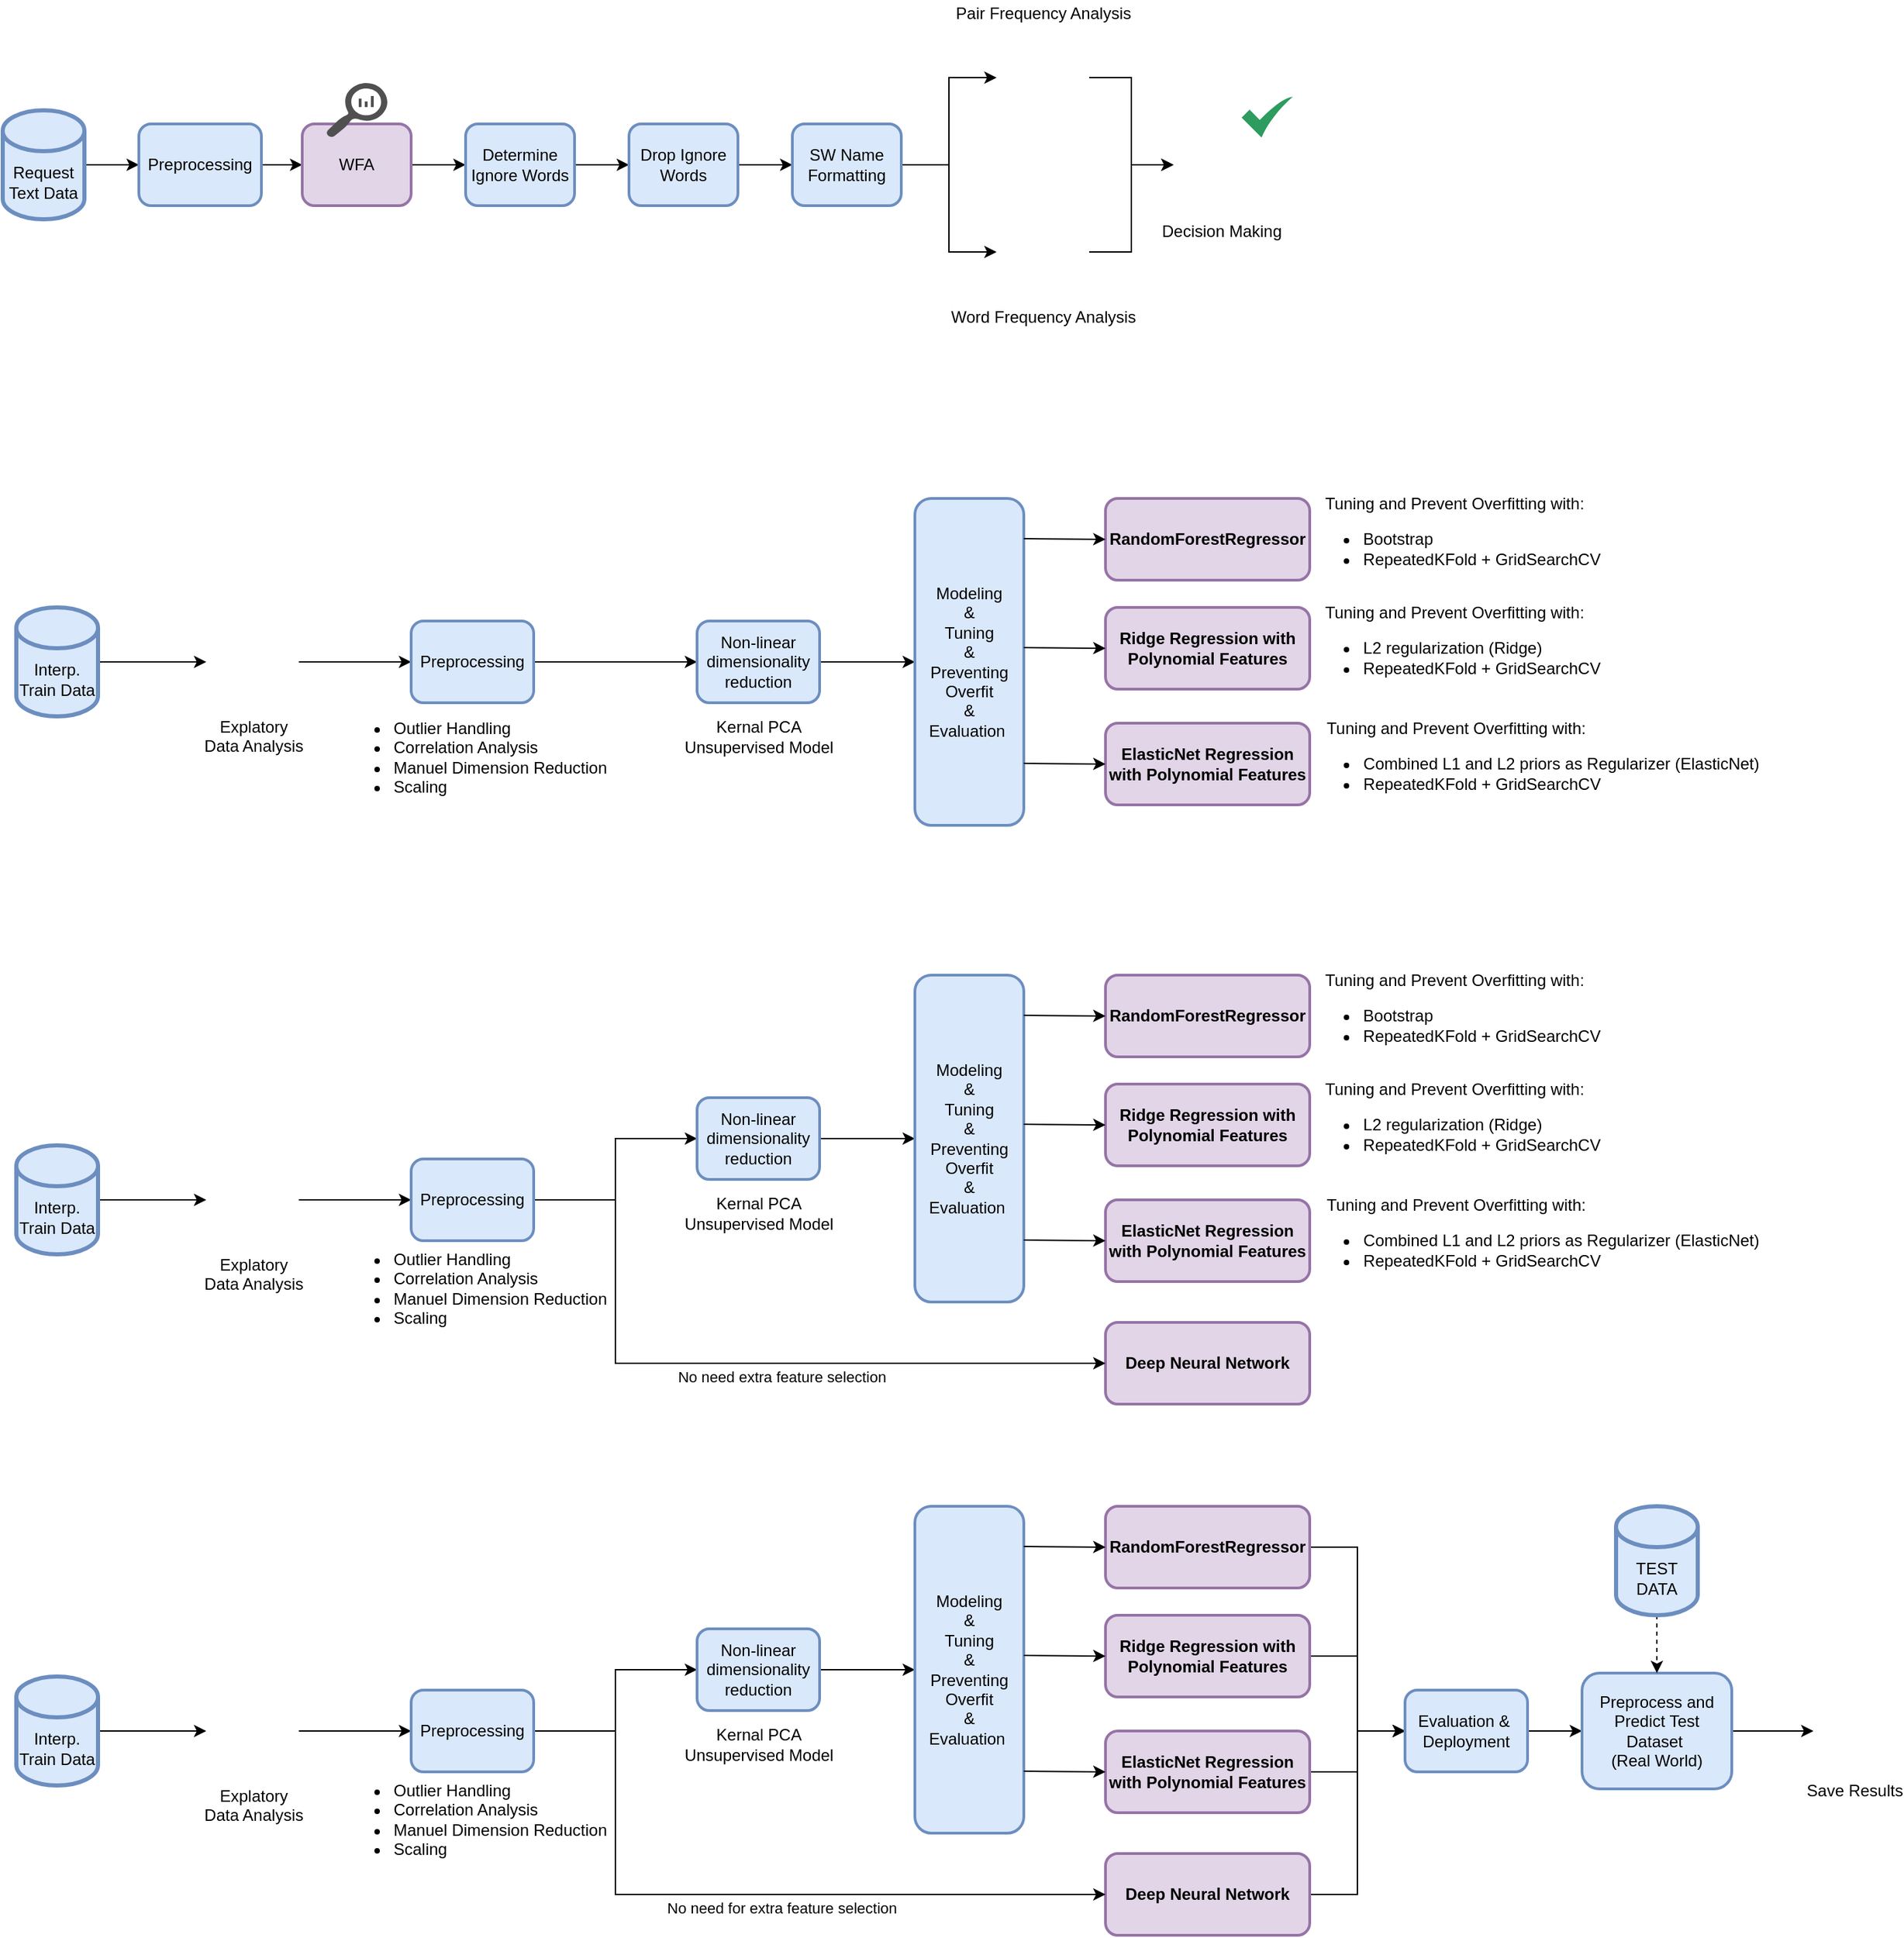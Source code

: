 <mxfile version="15.7.3" type="github">
  <diagram id="saU4nzAp2ynHYXPzJVBw" name="Page-1">
    <mxGraphModel dx="1501" dy="930" grid="1" gridSize="10" guides="1" tooltips="1" connect="1" arrows="1" fold="1" page="1" pageScale="1" pageWidth="827" pageHeight="1169" math="0" shadow="0">
      <root>
        <mxCell id="0" />
        <mxCell id="1" parent="0" />
        <mxCell id="hrQuTuV2ZlKwB52n8Fv6-2" style="edgeStyle=orthogonalEdgeStyle;rounded=0;orthogonalLoop=1;jettySize=auto;html=1;exitX=1;exitY=0.5;exitDx=0;exitDy=0;entryX=0;entryY=0.5;entryDx=0;entryDy=0;exitPerimeter=0;" edge="1" parent="1" source="hrQuTuV2ZlKwB52n8Fv6-14" target="hrQuTuV2ZlKwB52n8Fv6-4">
          <mxGeometry relative="1" as="geometry">
            <mxPoint x="130" y="270" as="sourcePoint" />
          </mxGeometry>
        </mxCell>
        <mxCell id="hrQuTuV2ZlKwB52n8Fv6-3" style="edgeStyle=orthogonalEdgeStyle;rounded=0;orthogonalLoop=1;jettySize=auto;html=1;exitX=1;exitY=0.5;exitDx=0;exitDy=0;entryX=0;entryY=0.5;entryDx=0;entryDy=0;" edge="1" parent="1" source="hrQuTuV2ZlKwB52n8Fv6-4" target="hrQuTuV2ZlKwB52n8Fv6-6">
          <mxGeometry relative="1" as="geometry" />
        </mxCell>
        <mxCell id="hrQuTuV2ZlKwB52n8Fv6-4" value="Preprocessing" style="rounded=1;whiteSpace=wrap;html=1;fillColor=#dae8fc;strokeColor=#6c8ebf;strokeWidth=2;" vertex="1" parent="1">
          <mxGeometry x="140" y="240" width="90" height="60" as="geometry" />
        </mxCell>
        <mxCell id="hrQuTuV2ZlKwB52n8Fv6-5" style="edgeStyle=orthogonalEdgeStyle;rounded=0;orthogonalLoop=1;jettySize=auto;html=1;exitX=1;exitY=0.5;exitDx=0;exitDy=0;entryX=0;entryY=0.5;entryDx=0;entryDy=0;" edge="1" parent="1" source="hrQuTuV2ZlKwB52n8Fv6-6" target="hrQuTuV2ZlKwB52n8Fv6-8">
          <mxGeometry relative="1" as="geometry" />
        </mxCell>
        <mxCell id="hrQuTuV2ZlKwB52n8Fv6-6" value="WFA" style="rounded=1;whiteSpace=wrap;html=1;strokeWidth=2;fillColor=#e1d5e7;strokeColor=#9673a6;" vertex="1" parent="1">
          <mxGeometry x="260" y="240" width="80" height="60" as="geometry" />
        </mxCell>
        <mxCell id="hrQuTuV2ZlKwB52n8Fv6-7" style="edgeStyle=orthogonalEdgeStyle;rounded=0;orthogonalLoop=1;jettySize=auto;html=1;exitX=1;exitY=0.5;exitDx=0;exitDy=0;entryX=0;entryY=0.5;entryDx=0;entryDy=0;" edge="1" parent="1" source="hrQuTuV2ZlKwB52n8Fv6-8" target="hrQuTuV2ZlKwB52n8Fv6-10">
          <mxGeometry relative="1" as="geometry" />
        </mxCell>
        <mxCell id="hrQuTuV2ZlKwB52n8Fv6-8" value="Determine Ignore Words" style="rounded=1;whiteSpace=wrap;html=1;strokeWidth=2;fillColor=#dae8fc;strokeColor=#6c8ebf;" vertex="1" parent="1">
          <mxGeometry x="380" y="240" width="80" height="60" as="geometry" />
        </mxCell>
        <mxCell id="hrQuTuV2ZlKwB52n8Fv6-9" style="edgeStyle=orthogonalEdgeStyle;rounded=0;orthogonalLoop=1;jettySize=auto;html=1;exitX=1;exitY=0.5;exitDx=0;exitDy=0;entryX=0;entryY=0.5;entryDx=0;entryDy=0;" edge="1" parent="1" source="hrQuTuV2ZlKwB52n8Fv6-10" target="hrQuTuV2ZlKwB52n8Fv6-13">
          <mxGeometry relative="1" as="geometry" />
        </mxCell>
        <mxCell id="hrQuTuV2ZlKwB52n8Fv6-10" value="Drop Ignore Words" style="rounded=1;whiteSpace=wrap;html=1;strokeWidth=2;fillColor=#dae8fc;strokeColor=#6c8ebf;" vertex="1" parent="1">
          <mxGeometry x="500" y="240" width="80" height="60" as="geometry" />
        </mxCell>
        <mxCell id="hrQuTuV2ZlKwB52n8Fv6-11" style="edgeStyle=orthogonalEdgeStyle;rounded=0;orthogonalLoop=1;jettySize=auto;html=1;exitX=1;exitY=0.5;exitDx=0;exitDy=0;entryX=0;entryY=0.5;entryDx=0;entryDy=0;" edge="1" parent="1" source="hrQuTuV2ZlKwB52n8Fv6-13" target="hrQuTuV2ZlKwB52n8Fv6-20">
          <mxGeometry relative="1" as="geometry" />
        </mxCell>
        <mxCell id="hrQuTuV2ZlKwB52n8Fv6-12" style="edgeStyle=orthogonalEdgeStyle;rounded=0;orthogonalLoop=1;jettySize=auto;html=1;exitX=1;exitY=0.5;exitDx=0;exitDy=0;entryX=0;entryY=0.5;entryDx=0;entryDy=0;" edge="1" parent="1" source="hrQuTuV2ZlKwB52n8Fv6-13" target="hrQuTuV2ZlKwB52n8Fv6-17">
          <mxGeometry relative="1" as="geometry" />
        </mxCell>
        <mxCell id="hrQuTuV2ZlKwB52n8Fv6-13" value="&lt;span style=&quot;text-align: left&quot;&gt;SW Name Formatting&lt;/span&gt;" style="rounded=1;whiteSpace=wrap;html=1;strokeWidth=2;fillColor=#dae8fc;strokeColor=#6c8ebf;" vertex="1" parent="1">
          <mxGeometry x="620" y="240" width="80" height="60" as="geometry" />
        </mxCell>
        <mxCell id="hrQuTuV2ZlKwB52n8Fv6-14" value="Request Text Data" style="shape=cylinder3;whiteSpace=wrap;html=1;boundedLbl=1;backgroundOutline=1;size=15;fillColor=#dae8fc;strokeColor=#6c8ebf;strokeWidth=3;" vertex="1" parent="1">
          <mxGeometry x="40" y="230" width="60" height="80" as="geometry" />
        </mxCell>
        <mxCell id="hrQuTuV2ZlKwB52n8Fv6-15" value="" style="pointerEvents=1;shadow=0;dashed=0;html=1;strokeColor=none;labelPosition=center;verticalLabelPosition=bottom;verticalAlign=top;align=center;fillColor=#505050;shape=mxgraph.mscae.oms.log_search" vertex="1" parent="1">
          <mxGeometry x="277.5" y="210" width="45" height="40" as="geometry" />
        </mxCell>
        <mxCell id="hrQuTuV2ZlKwB52n8Fv6-16" style="edgeStyle=orthogonalEdgeStyle;rounded=0;orthogonalLoop=1;jettySize=auto;html=1;exitX=1;exitY=0.5;exitDx=0;exitDy=0;entryX=0;entryY=0.5;entryDx=0;entryDy=0;" edge="1" parent="1" source="hrQuTuV2ZlKwB52n8Fv6-17" target="hrQuTuV2ZlKwB52n8Fv6-18">
          <mxGeometry relative="1" as="geometry" />
        </mxCell>
        <mxCell id="hrQuTuV2ZlKwB52n8Fv6-17" value="Word Frequency Analysis" style="shape=image;html=1;verticalAlign=top;verticalLabelPosition=bottom;labelBackgroundColor=#ffffff;imageAspect=0;aspect=fixed;image=https://cdn1.iconfinder.com/data/icons/prettyoffice8/128/Bar-chart.png;strokeWidth=1;" vertex="1" parent="1">
          <mxGeometry x="770" y="300" width="68" height="68" as="geometry" />
        </mxCell>
        <mxCell id="hrQuTuV2ZlKwB52n8Fv6-18" value="Decision Making" style="shape=image;html=1;verticalAlign=top;verticalLabelPosition=bottom;labelBackgroundColor=#ffffff;imageAspect=0;aspect=fixed;image=https://cdn0.iconfinder.com/data/icons/business-startup-10/50/16-128.png;" vertex="1" parent="1">
          <mxGeometry x="900" y="235" width="70" height="70" as="geometry" />
        </mxCell>
        <mxCell id="hrQuTuV2ZlKwB52n8Fv6-19" style="edgeStyle=orthogonalEdgeStyle;rounded=0;orthogonalLoop=1;jettySize=auto;html=1;exitX=1;exitY=0.5;exitDx=0;exitDy=0;" edge="1" parent="1" source="hrQuTuV2ZlKwB52n8Fv6-20" target="hrQuTuV2ZlKwB52n8Fv6-18">
          <mxGeometry relative="1" as="geometry" />
        </mxCell>
        <mxCell id="hrQuTuV2ZlKwB52n8Fv6-20" value="" style="shape=image;html=1;verticalAlign=top;verticalLabelPosition=bottom;labelBackgroundColor=#ffffff;imageAspect=0;aspect=fixed;image=https://cdn1.iconfinder.com/data/icons/prettyoffice8/128/Bar-chart.png" vertex="1" parent="1">
          <mxGeometry x="770" y="172" width="68" height="68" as="geometry" />
        </mxCell>
        <mxCell id="hrQuTuV2ZlKwB52n8Fv6-21" value="&lt;span style=&quot;background-color: rgb(255 , 255 , 255)&quot;&gt;Pair Frequency Analysis&lt;/span&gt;" style="text;html=1;align=center;verticalAlign=middle;resizable=0;points=[];autosize=1;strokeColor=none;fillColor=none;" vertex="1" parent="1">
          <mxGeometry x="734" y="149" width="140" height="20" as="geometry" />
        </mxCell>
        <mxCell id="hrQuTuV2ZlKwB52n8Fv6-22" value="" style="html=1;aspect=fixed;strokeColor=none;shadow=0;align=center;verticalAlign=top;fillColor=#2D9C5E;shape=mxgraph.gcp2.check" vertex="1" parent="1">
          <mxGeometry x="950" y="220" width="37.5" height="30" as="geometry" />
        </mxCell>
        <mxCell id="hrQuTuV2ZlKwB52n8Fv6-25" style="edgeStyle=orthogonalEdgeStyle;rounded=0;orthogonalLoop=1;jettySize=auto;html=1;exitX=1;exitY=0.5;exitDx=0;exitDy=0;exitPerimeter=0;entryX=0;entryY=0.5;entryDx=0;entryDy=0;" edge="1" parent="1" source="hrQuTuV2ZlKwB52n8Fv6-23" target="hrQuTuV2ZlKwB52n8Fv6-24">
          <mxGeometry relative="1" as="geometry" />
        </mxCell>
        <mxCell id="hrQuTuV2ZlKwB52n8Fv6-23" value="Interp.&lt;br&gt;Train Data" style="shape=cylinder3;whiteSpace=wrap;html=1;boundedLbl=1;backgroundOutline=1;size=15;fillColor=#dae8fc;strokeColor=#6c8ebf;strokeWidth=3;" vertex="1" parent="1">
          <mxGeometry x="50" y="990" width="60" height="80" as="geometry" />
        </mxCell>
        <mxCell id="hrQuTuV2ZlKwB52n8Fv6-27" style="edgeStyle=orthogonalEdgeStyle;rounded=0;orthogonalLoop=1;jettySize=auto;html=1;exitX=1;exitY=0.5;exitDx=0;exitDy=0;entryX=0;entryY=0.5;entryDx=0;entryDy=0;" edge="1" parent="1" source="hrQuTuV2ZlKwB52n8Fv6-24" target="hrQuTuV2ZlKwB52n8Fv6-26">
          <mxGeometry relative="1" as="geometry" />
        </mxCell>
        <mxCell id="hrQuTuV2ZlKwB52n8Fv6-24" value="Explatory &lt;br&gt;Data Analysis" style="shape=image;html=1;verticalAlign=top;verticalLabelPosition=bottom;labelBackgroundColor=#ffffff;imageAspect=0;aspect=fixed;image=https://cdn1.iconfinder.com/data/icons/prettyoffice8/128/Bar-chart.png;strokeWidth=1;" vertex="1" parent="1">
          <mxGeometry x="189.5" y="996" width="68" height="68" as="geometry" />
        </mxCell>
        <mxCell id="hrQuTuV2ZlKwB52n8Fv6-33" style="edgeStyle=orthogonalEdgeStyle;rounded=0;orthogonalLoop=1;jettySize=auto;html=1;exitX=1;exitY=0.5;exitDx=0;exitDy=0;" edge="1" parent="1" source="hrQuTuV2ZlKwB52n8Fv6-26" target="hrQuTuV2ZlKwB52n8Fv6-30">
          <mxGeometry relative="1" as="geometry" />
        </mxCell>
        <mxCell id="hrQuTuV2ZlKwB52n8Fv6-26" value="Preprocessing" style="rounded=1;whiteSpace=wrap;html=1;fillColor=#dae8fc;strokeColor=#6c8ebf;strokeWidth=2;" vertex="1" parent="1">
          <mxGeometry x="340" y="1000" width="90" height="60" as="geometry" />
        </mxCell>
        <mxCell id="hrQuTuV2ZlKwB52n8Fv6-28" value="&lt;ul&gt;&lt;li style=&quot;text-align: left&quot;&gt;&lt;span style=&quot;font-size: 12px&quot;&gt;Outlier Handling&lt;/span&gt;&lt;br&gt;&lt;/li&gt;&lt;li style=&quot;text-align: left&quot;&gt;&lt;span style=&quot;font-size: 12px&quot;&gt;Correlation Analysis&lt;/span&gt;&lt;br&gt;&lt;/li&gt;&lt;li style=&quot;text-align: left&quot;&gt;&lt;span style=&quot;font-size: 12px&quot;&gt;Manuel Dimension Reduction&lt;/span&gt;&lt;br&gt;&lt;/li&gt;&lt;li&gt;&lt;div style=&quot;text-align: left&quot;&gt;&lt;span style=&quot;font-size: 12px&quot;&gt;Scaling&lt;/span&gt;&lt;/div&gt;&lt;/li&gt;&lt;/ul&gt;" style="text;html=1;align=center;verticalAlign=middle;resizable=0;points=[];autosize=1;strokeColor=none;fillColor=none;" vertex="1" parent="1">
          <mxGeometry x="280" y="1055" width="210" height="80" as="geometry" />
        </mxCell>
        <mxCell id="hrQuTuV2ZlKwB52n8Fv6-35" style="edgeStyle=orthogonalEdgeStyle;rounded=0;orthogonalLoop=1;jettySize=auto;html=1;exitX=1;exitY=0.5;exitDx=0;exitDy=0;entryX=0;entryY=0.5;entryDx=0;entryDy=0;" edge="1" parent="1" source="hrQuTuV2ZlKwB52n8Fv6-30" target="hrQuTuV2ZlKwB52n8Fv6-34">
          <mxGeometry relative="1" as="geometry" />
        </mxCell>
        <mxCell id="hrQuTuV2ZlKwB52n8Fv6-30" value="&lt;span&gt;Non-linear dimensionality reduction&lt;/span&gt;" style="rounded=1;whiteSpace=wrap;html=1;fillColor=#dae8fc;strokeColor=#6c8ebf;strokeWidth=2;" vertex="1" parent="1">
          <mxGeometry x="550" y="955" width="90" height="60" as="geometry" />
        </mxCell>
        <mxCell id="hrQuTuV2ZlKwB52n8Fv6-32" value="Kernal PCA &lt;br&gt;Unsupervised Model" style="text;html=1;align=center;verticalAlign=middle;resizable=0;points=[];autosize=1;strokeColor=none;fillColor=none;" vertex="1" parent="1">
          <mxGeometry x="535" y="1025" width="120" height="30" as="geometry" />
        </mxCell>
        <mxCell id="hrQuTuV2ZlKwB52n8Fv6-34" value="&lt;span&gt;Modeling &lt;br&gt;&amp;amp; &lt;br&gt;Tuning &lt;br&gt;&amp;amp;&lt;br&gt;Preventing Overfit&lt;br&gt;&amp;amp;&lt;br&gt;Evaluation&amp;nbsp;&lt;/span&gt;" style="rounded=1;whiteSpace=wrap;html=1;fillColor=#dae8fc;strokeColor=#6c8ebf;strokeWidth=2;" vertex="1" parent="1">
          <mxGeometry x="710" y="865" width="80" height="240" as="geometry" />
        </mxCell>
        <mxCell id="hrQuTuV2ZlKwB52n8Fv6-36" value="&lt;b&gt;RandomForestRegressor&lt;/b&gt;" style="rounded=1;whiteSpace=wrap;html=1;strokeWidth=2;fillColor=#e1d5e7;strokeColor=#9673a6;" vertex="1" parent="1">
          <mxGeometry x="850" y="865" width="150" height="60" as="geometry" />
        </mxCell>
        <mxCell id="hrQuTuV2ZlKwB52n8Fv6-38" style="edgeStyle=orthogonalEdgeStyle;rounded=0;orthogonalLoop=1;jettySize=auto;html=1;exitX=1;exitY=0.5;exitDx=0;exitDy=0;entryX=0;entryY=0.5;entryDx=0;entryDy=0;" edge="1" parent="1" target="hrQuTuV2ZlKwB52n8Fv6-36">
          <mxGeometry relative="1" as="geometry">
            <mxPoint x="790" y="894.5" as="sourcePoint" />
            <mxPoint x="830" y="894.5" as="targetPoint" />
          </mxGeometry>
        </mxCell>
        <mxCell id="hrQuTuV2ZlKwB52n8Fv6-39" value="Tuning and Prevent Overfitting with:&lt;br&gt;&lt;div style=&quot;text-align: left&quot;&gt;&lt;ul&gt;&lt;li&gt;&lt;span style=&quot;font-size: 12px&quot;&gt;Bootstrap&amp;nbsp;&lt;/span&gt;&lt;br&gt;&lt;/li&gt;&lt;li&gt;&lt;span style=&quot;font-size: 12px&quot;&gt;RepeatedKFold +&amp;nbsp;GridSearchCV&lt;/span&gt;&lt;br&gt;&lt;/li&gt;&lt;/ul&gt;&lt;/div&gt;" style="text;html=1;align=center;verticalAlign=middle;resizable=0;points=[];autosize=1;strokeColor=none;fillColor=none;" vertex="1" parent="1">
          <mxGeometry x="991" y="860" width="230" height="70" as="geometry" />
        </mxCell>
        <mxCell id="hrQuTuV2ZlKwB52n8Fv6-42" value="&lt;b&gt;Ridge Regression with Polynomial Features&lt;/b&gt;" style="rounded=1;whiteSpace=wrap;html=1;strokeWidth=2;fillColor=#e1d5e7;strokeColor=#9673a6;" vertex="1" parent="1">
          <mxGeometry x="850" y="945" width="150" height="60" as="geometry" />
        </mxCell>
        <mxCell id="hrQuTuV2ZlKwB52n8Fv6-43" style="edgeStyle=orthogonalEdgeStyle;rounded=0;orthogonalLoop=1;jettySize=auto;html=1;exitX=1;exitY=0.5;exitDx=0;exitDy=0;entryX=0;entryY=0.5;entryDx=0;entryDy=0;" edge="1" parent="1" target="hrQuTuV2ZlKwB52n8Fv6-42">
          <mxGeometry relative="1" as="geometry">
            <mxPoint x="790" y="974.5" as="sourcePoint" />
            <mxPoint x="830" y="974.5" as="targetPoint" />
          </mxGeometry>
        </mxCell>
        <mxCell id="hrQuTuV2ZlKwB52n8Fv6-44" value="Tuning and Prevent Overfitting with:&lt;br&gt;&lt;div style=&quot;text-align: left&quot;&gt;&lt;ul&gt;&lt;li&gt;&lt;span style=&quot;font-size: 12px&quot;&gt;L2 regularization (Ridge)&lt;/span&gt;&lt;/li&gt;&lt;li&gt;&lt;span style=&quot;font-size: 12px&quot;&gt;RepeatedKFold +&amp;nbsp;GridSearchCV&lt;/span&gt;&lt;br&gt;&lt;/li&gt;&lt;/ul&gt;&lt;/div&gt;" style="text;html=1;align=center;verticalAlign=middle;resizable=0;points=[];autosize=1;strokeColor=none;fillColor=none;" vertex="1" parent="1">
          <mxGeometry x="991" y="940" width="230" height="70" as="geometry" />
        </mxCell>
        <mxCell id="hrQuTuV2ZlKwB52n8Fv6-45" value="&lt;b&gt;ElasticNet Regression with Polynomial Features&lt;/b&gt;" style="rounded=1;whiteSpace=wrap;html=1;strokeWidth=2;fillColor=#e1d5e7;strokeColor=#9673a6;" vertex="1" parent="1">
          <mxGeometry x="850" y="1030" width="150" height="60" as="geometry" />
        </mxCell>
        <mxCell id="hrQuTuV2ZlKwB52n8Fv6-46" style="edgeStyle=orthogonalEdgeStyle;rounded=0;orthogonalLoop=1;jettySize=auto;html=1;exitX=1;exitY=0.5;exitDx=0;exitDy=0;entryX=0;entryY=0.5;entryDx=0;entryDy=0;" edge="1" parent="1" target="hrQuTuV2ZlKwB52n8Fv6-45">
          <mxGeometry relative="1" as="geometry">
            <mxPoint x="790" y="1059.5" as="sourcePoint" />
            <mxPoint x="830" y="1059.5" as="targetPoint" />
          </mxGeometry>
        </mxCell>
        <mxCell id="hrQuTuV2ZlKwB52n8Fv6-49" value="&lt;div style=&quot;text-align: left&quot;&gt;&lt;span style=&quot;font-size: 12px&quot;&gt;&amp;nbsp; &amp;nbsp; Tuning and Prevent Overfitting with:&lt;/span&gt;&lt;/div&gt;&lt;div&gt;&lt;ul&gt;&lt;li style=&quot;text-align: left&quot;&gt;&lt;span style=&quot;font-size: 12px&quot;&gt;Combined L1 and L2 priors&amp;nbsp;&lt;/span&gt;&lt;span style=&quot;font-size: 12px&quot;&gt;as&amp;nbsp;&lt;/span&gt;&lt;span style=&quot;font-size: 12px&quot;&gt;Regularizer (ElasticNet)&amp;nbsp;&lt;/span&gt;&lt;/li&gt;&lt;li&gt;&lt;div style=&quot;text-align: left&quot;&gt;&lt;span style=&quot;font-size: 12px&quot;&gt;RepeatedKFold +&amp;nbsp;GridSearchCV&lt;/span&gt;&lt;/div&gt;&lt;/li&gt;&lt;/ul&gt;&lt;/div&gt;" style="text;html=1;align=center;verticalAlign=middle;resizable=0;points=[];autosize=1;strokeColor=none;fillColor=none;" vertex="1" parent="1">
          <mxGeometry x="996" y="1025" width="340" height="70" as="geometry" />
        </mxCell>
        <mxCell id="hrQuTuV2ZlKwB52n8Fv6-50" value="&lt;b&gt;Deep Neural Network&lt;/b&gt;" style="rounded=1;whiteSpace=wrap;html=1;strokeWidth=2;fillColor=#e1d5e7;strokeColor=#9673a6;" vertex="1" parent="1">
          <mxGeometry x="850" y="1120" width="150" height="60" as="geometry" />
        </mxCell>
        <mxCell id="hrQuTuV2ZlKwB52n8Fv6-55" style="edgeStyle=orthogonalEdgeStyle;rounded=0;orthogonalLoop=1;jettySize=auto;html=1;" edge="1" parent="1">
          <mxGeometry relative="1" as="geometry">
            <mxPoint x="490" y="1030" as="sourcePoint" />
            <mxPoint x="850" y="1150" as="targetPoint" />
            <Array as="points">
              <mxPoint x="490" y="1150" />
              <mxPoint x="793" y="1150" />
            </Array>
          </mxGeometry>
        </mxCell>
        <mxCell id="hrQuTuV2ZlKwB52n8Fv6-78" value="No need extra feature selection" style="edgeLabel;html=1;align=center;verticalAlign=middle;resizable=0;points=[];" vertex="1" connectable="0" parent="hrQuTuV2ZlKwB52n8Fv6-55">
          <mxGeometry x="0.008" relative="1" as="geometry">
            <mxPoint y="10" as="offset" />
          </mxGeometry>
        </mxCell>
        <mxCell id="hrQuTuV2ZlKwB52n8Fv6-56" style="edgeStyle=orthogonalEdgeStyle;rounded=0;orthogonalLoop=1;jettySize=auto;html=1;exitX=1;exitY=0.5;exitDx=0;exitDy=0;exitPerimeter=0;entryX=0;entryY=0.5;entryDx=0;entryDy=0;" edge="1" parent="1" source="hrQuTuV2ZlKwB52n8Fv6-57" target="hrQuTuV2ZlKwB52n8Fv6-59">
          <mxGeometry relative="1" as="geometry" />
        </mxCell>
        <mxCell id="hrQuTuV2ZlKwB52n8Fv6-57" value="Interp.&lt;br&gt;Train Data" style="shape=cylinder3;whiteSpace=wrap;html=1;boundedLbl=1;backgroundOutline=1;size=15;fillColor=#dae8fc;strokeColor=#6c8ebf;strokeWidth=3;" vertex="1" parent="1">
          <mxGeometry x="50" y="595" width="60" height="80" as="geometry" />
        </mxCell>
        <mxCell id="hrQuTuV2ZlKwB52n8Fv6-58" style="edgeStyle=orthogonalEdgeStyle;rounded=0;orthogonalLoop=1;jettySize=auto;html=1;exitX=1;exitY=0.5;exitDx=0;exitDy=0;entryX=0;entryY=0.5;entryDx=0;entryDy=0;" edge="1" parent="1" source="hrQuTuV2ZlKwB52n8Fv6-59" target="hrQuTuV2ZlKwB52n8Fv6-61">
          <mxGeometry relative="1" as="geometry" />
        </mxCell>
        <mxCell id="hrQuTuV2ZlKwB52n8Fv6-59" value="Explatory &lt;br&gt;Data Analysis" style="shape=image;html=1;verticalAlign=top;verticalLabelPosition=bottom;labelBackgroundColor=#ffffff;imageAspect=0;aspect=fixed;image=https://cdn1.iconfinder.com/data/icons/prettyoffice8/128/Bar-chart.png;strokeWidth=1;" vertex="1" parent="1">
          <mxGeometry x="189.5" y="601" width="68" height="68" as="geometry" />
        </mxCell>
        <mxCell id="hrQuTuV2ZlKwB52n8Fv6-60" style="edgeStyle=orthogonalEdgeStyle;rounded=0;orthogonalLoop=1;jettySize=auto;html=1;exitX=1;exitY=0.5;exitDx=0;exitDy=0;" edge="1" parent="1" source="hrQuTuV2ZlKwB52n8Fv6-61" target="hrQuTuV2ZlKwB52n8Fv6-64">
          <mxGeometry relative="1" as="geometry" />
        </mxCell>
        <mxCell id="hrQuTuV2ZlKwB52n8Fv6-61" value="Preprocessing" style="rounded=1;whiteSpace=wrap;html=1;fillColor=#dae8fc;strokeColor=#6c8ebf;strokeWidth=2;" vertex="1" parent="1">
          <mxGeometry x="340" y="605" width="90" height="60" as="geometry" />
        </mxCell>
        <mxCell id="hrQuTuV2ZlKwB52n8Fv6-62" value="&lt;ul&gt;&lt;li style=&quot;text-align: left&quot;&gt;&lt;span style=&quot;font-size: 12px&quot;&gt;Outlier Handling&lt;/span&gt;&lt;br&gt;&lt;/li&gt;&lt;li style=&quot;text-align: left&quot;&gt;&lt;span style=&quot;font-size: 12px&quot;&gt;Correlation Analysis&lt;/span&gt;&lt;br&gt;&lt;/li&gt;&lt;li style=&quot;text-align: left&quot;&gt;&lt;span style=&quot;font-size: 12px&quot;&gt;Manuel Dimension Reduction&lt;/span&gt;&lt;br&gt;&lt;/li&gt;&lt;li&gt;&lt;div style=&quot;text-align: left&quot;&gt;&lt;span style=&quot;font-size: 12px&quot;&gt;Scaling&lt;/span&gt;&lt;/div&gt;&lt;/li&gt;&lt;/ul&gt;" style="text;html=1;align=center;verticalAlign=middle;resizable=0;points=[];autosize=1;strokeColor=none;fillColor=none;" vertex="1" parent="1">
          <mxGeometry x="280" y="665" width="210" height="80" as="geometry" />
        </mxCell>
        <mxCell id="hrQuTuV2ZlKwB52n8Fv6-63" style="edgeStyle=orthogonalEdgeStyle;rounded=0;orthogonalLoop=1;jettySize=auto;html=1;exitX=1;exitY=0.5;exitDx=0;exitDy=0;entryX=0;entryY=0.5;entryDx=0;entryDy=0;" edge="1" parent="1" source="hrQuTuV2ZlKwB52n8Fv6-64" target="hrQuTuV2ZlKwB52n8Fv6-66">
          <mxGeometry relative="1" as="geometry" />
        </mxCell>
        <mxCell id="hrQuTuV2ZlKwB52n8Fv6-64" value="&lt;span&gt;Non-linear dimensionality reduction&lt;/span&gt;" style="rounded=1;whiteSpace=wrap;html=1;fillColor=#dae8fc;strokeColor=#6c8ebf;strokeWidth=2;" vertex="1" parent="1">
          <mxGeometry x="550" y="605" width="90" height="60" as="geometry" />
        </mxCell>
        <mxCell id="hrQuTuV2ZlKwB52n8Fv6-65" value="Kernal PCA &lt;br&gt;Unsupervised Model" style="text;html=1;align=center;verticalAlign=middle;resizable=0;points=[];autosize=1;strokeColor=none;fillColor=none;" vertex="1" parent="1">
          <mxGeometry x="535" y="675" width="120" height="30" as="geometry" />
        </mxCell>
        <mxCell id="hrQuTuV2ZlKwB52n8Fv6-66" value="&lt;span&gt;Modeling &lt;br&gt;&amp;amp; &lt;br&gt;Tuning &lt;br&gt;&amp;amp;&lt;br&gt;Preventing Overfit&lt;br&gt;&amp;amp;&lt;br&gt;Evaluation&amp;nbsp;&lt;/span&gt;" style="rounded=1;whiteSpace=wrap;html=1;fillColor=#dae8fc;strokeColor=#6c8ebf;strokeWidth=2;" vertex="1" parent="1">
          <mxGeometry x="710" y="515" width="80" height="240" as="geometry" />
        </mxCell>
        <mxCell id="hrQuTuV2ZlKwB52n8Fv6-67" value="&lt;b&gt;RandomForestRegressor&lt;/b&gt;" style="rounded=1;whiteSpace=wrap;html=1;strokeWidth=2;fillColor=#e1d5e7;strokeColor=#9673a6;" vertex="1" parent="1">
          <mxGeometry x="850" y="515" width="150" height="60" as="geometry" />
        </mxCell>
        <mxCell id="hrQuTuV2ZlKwB52n8Fv6-68" style="edgeStyle=orthogonalEdgeStyle;rounded=0;orthogonalLoop=1;jettySize=auto;html=1;exitX=1;exitY=0.5;exitDx=0;exitDy=0;entryX=0;entryY=0.5;entryDx=0;entryDy=0;" edge="1" parent="1" target="hrQuTuV2ZlKwB52n8Fv6-67">
          <mxGeometry relative="1" as="geometry">
            <mxPoint x="790" y="544.5" as="sourcePoint" />
            <mxPoint x="830" y="544.5" as="targetPoint" />
          </mxGeometry>
        </mxCell>
        <mxCell id="hrQuTuV2ZlKwB52n8Fv6-69" value="Tuning and Prevent Overfitting with:&lt;br&gt;&lt;div style=&quot;text-align: left&quot;&gt;&lt;ul&gt;&lt;li&gt;&lt;span style=&quot;font-size: 12px&quot;&gt;Bootstrap&amp;nbsp;&lt;/span&gt;&lt;br&gt;&lt;/li&gt;&lt;li&gt;&lt;span style=&quot;font-size: 12px&quot;&gt;RepeatedKFold +&amp;nbsp;GridSearchCV&lt;/span&gt;&lt;br&gt;&lt;/li&gt;&lt;/ul&gt;&lt;/div&gt;" style="text;html=1;align=center;verticalAlign=middle;resizable=0;points=[];autosize=1;strokeColor=none;fillColor=none;" vertex="1" parent="1">
          <mxGeometry x="991" y="510" width="230" height="70" as="geometry" />
        </mxCell>
        <mxCell id="hrQuTuV2ZlKwB52n8Fv6-70" value="&lt;b&gt;Ridge Regression with Polynomial Features&lt;/b&gt;" style="rounded=1;whiteSpace=wrap;html=1;strokeWidth=2;fillColor=#e1d5e7;strokeColor=#9673a6;" vertex="1" parent="1">
          <mxGeometry x="850" y="595" width="150" height="60" as="geometry" />
        </mxCell>
        <mxCell id="hrQuTuV2ZlKwB52n8Fv6-71" style="edgeStyle=orthogonalEdgeStyle;rounded=0;orthogonalLoop=1;jettySize=auto;html=1;exitX=1;exitY=0.5;exitDx=0;exitDy=0;entryX=0;entryY=0.5;entryDx=0;entryDy=0;" edge="1" parent="1" target="hrQuTuV2ZlKwB52n8Fv6-70">
          <mxGeometry relative="1" as="geometry">
            <mxPoint x="790" y="624.5" as="sourcePoint" />
            <mxPoint x="830" y="624.5" as="targetPoint" />
          </mxGeometry>
        </mxCell>
        <mxCell id="hrQuTuV2ZlKwB52n8Fv6-72" value="Tuning and Prevent Overfitting with:&lt;br&gt;&lt;div style=&quot;text-align: left&quot;&gt;&lt;ul&gt;&lt;li&gt;&lt;span style=&quot;font-size: 12px&quot;&gt;L2 regularization (Ridge)&lt;/span&gt;&lt;/li&gt;&lt;li&gt;&lt;span style=&quot;font-size: 12px&quot;&gt;RepeatedKFold +&amp;nbsp;GridSearchCV&lt;/span&gt;&lt;br&gt;&lt;/li&gt;&lt;/ul&gt;&lt;/div&gt;" style="text;html=1;align=center;verticalAlign=middle;resizable=0;points=[];autosize=1;strokeColor=none;fillColor=none;" vertex="1" parent="1">
          <mxGeometry x="991" y="590" width="230" height="70" as="geometry" />
        </mxCell>
        <mxCell id="hrQuTuV2ZlKwB52n8Fv6-73" value="&lt;b&gt;ElasticNet Regression with Polynomial Features&lt;/b&gt;" style="rounded=1;whiteSpace=wrap;html=1;strokeWidth=2;fillColor=#e1d5e7;strokeColor=#9673a6;" vertex="1" parent="1">
          <mxGeometry x="850" y="680" width="150" height="60" as="geometry" />
        </mxCell>
        <mxCell id="hrQuTuV2ZlKwB52n8Fv6-74" style="edgeStyle=orthogonalEdgeStyle;rounded=0;orthogonalLoop=1;jettySize=auto;html=1;exitX=1;exitY=0.5;exitDx=0;exitDy=0;entryX=0;entryY=0.5;entryDx=0;entryDy=0;" edge="1" parent="1" target="hrQuTuV2ZlKwB52n8Fv6-73">
          <mxGeometry relative="1" as="geometry">
            <mxPoint x="790" y="709.5" as="sourcePoint" />
            <mxPoint x="830" y="709.5" as="targetPoint" />
          </mxGeometry>
        </mxCell>
        <mxCell id="hrQuTuV2ZlKwB52n8Fv6-75" value="&lt;div style=&quot;text-align: left&quot;&gt;&lt;span style=&quot;font-size: 12px&quot;&gt;&amp;nbsp; &amp;nbsp; Tuning and Prevent Overfitting with:&lt;/span&gt;&lt;/div&gt;&lt;div&gt;&lt;ul&gt;&lt;li style=&quot;text-align: left&quot;&gt;&lt;span style=&quot;font-size: 12px&quot;&gt;Combined L1 and L2 priors&amp;nbsp;&lt;/span&gt;&lt;span style=&quot;font-size: 12px&quot;&gt;as&amp;nbsp;&lt;/span&gt;&lt;span style=&quot;font-size: 12px&quot;&gt;Regularizer (ElasticNet)&amp;nbsp;&lt;/span&gt;&lt;/li&gt;&lt;li&gt;&lt;div style=&quot;text-align: left&quot;&gt;&lt;span style=&quot;font-size: 12px&quot;&gt;RepeatedKFold +&amp;nbsp;GridSearchCV&lt;/span&gt;&lt;/div&gt;&lt;/li&gt;&lt;/ul&gt;&lt;/div&gt;" style="text;html=1;align=center;verticalAlign=middle;resizable=0;points=[];autosize=1;strokeColor=none;fillColor=none;" vertex="1" parent="1">
          <mxGeometry x="996" y="675" width="340" height="70" as="geometry" />
        </mxCell>
        <mxCell id="hrQuTuV2ZlKwB52n8Fv6-79" style="edgeStyle=orthogonalEdgeStyle;rounded=0;orthogonalLoop=1;jettySize=auto;html=1;exitX=1;exitY=0.5;exitDx=0;exitDy=0;exitPerimeter=0;entryX=0;entryY=0.5;entryDx=0;entryDy=0;" edge="1" parent="1" source="hrQuTuV2ZlKwB52n8Fv6-80" target="hrQuTuV2ZlKwB52n8Fv6-82">
          <mxGeometry relative="1" as="geometry" />
        </mxCell>
        <mxCell id="hrQuTuV2ZlKwB52n8Fv6-80" value="Interp.&lt;br&gt;Train Data" style="shape=cylinder3;whiteSpace=wrap;html=1;boundedLbl=1;backgroundOutline=1;size=15;fillColor=#dae8fc;strokeColor=#6c8ebf;strokeWidth=3;" vertex="1" parent="1">
          <mxGeometry x="50" y="1380" width="60" height="80" as="geometry" />
        </mxCell>
        <mxCell id="hrQuTuV2ZlKwB52n8Fv6-81" style="edgeStyle=orthogonalEdgeStyle;rounded=0;orthogonalLoop=1;jettySize=auto;html=1;exitX=1;exitY=0.5;exitDx=0;exitDy=0;entryX=0;entryY=0.5;entryDx=0;entryDy=0;" edge="1" parent="1" source="hrQuTuV2ZlKwB52n8Fv6-82" target="hrQuTuV2ZlKwB52n8Fv6-84">
          <mxGeometry relative="1" as="geometry" />
        </mxCell>
        <mxCell id="hrQuTuV2ZlKwB52n8Fv6-82" value="Explatory &lt;br&gt;Data Analysis" style="shape=image;html=1;verticalAlign=top;verticalLabelPosition=bottom;labelBackgroundColor=#ffffff;imageAspect=0;aspect=fixed;image=https://cdn1.iconfinder.com/data/icons/prettyoffice8/128/Bar-chart.png;strokeWidth=1;" vertex="1" parent="1">
          <mxGeometry x="189.5" y="1386" width="68" height="68" as="geometry" />
        </mxCell>
        <mxCell id="hrQuTuV2ZlKwB52n8Fv6-83" style="edgeStyle=orthogonalEdgeStyle;rounded=0;orthogonalLoop=1;jettySize=auto;html=1;exitX=1;exitY=0.5;exitDx=0;exitDy=0;" edge="1" parent="1" source="hrQuTuV2ZlKwB52n8Fv6-84" target="hrQuTuV2ZlKwB52n8Fv6-87">
          <mxGeometry relative="1" as="geometry" />
        </mxCell>
        <mxCell id="hrQuTuV2ZlKwB52n8Fv6-84" value="Preprocessing" style="rounded=1;whiteSpace=wrap;html=1;fillColor=#dae8fc;strokeColor=#6c8ebf;strokeWidth=2;" vertex="1" parent="1">
          <mxGeometry x="340" y="1390" width="90" height="60" as="geometry" />
        </mxCell>
        <mxCell id="hrQuTuV2ZlKwB52n8Fv6-85" value="&lt;ul&gt;&lt;li style=&quot;text-align: left&quot;&gt;&lt;span style=&quot;font-size: 12px&quot;&gt;Outlier Handling&lt;/span&gt;&lt;br&gt;&lt;/li&gt;&lt;li style=&quot;text-align: left&quot;&gt;&lt;span style=&quot;font-size: 12px&quot;&gt;Correlation Analysis&lt;/span&gt;&lt;br&gt;&lt;/li&gt;&lt;li style=&quot;text-align: left&quot;&gt;&lt;span style=&quot;font-size: 12px&quot;&gt;Manuel Dimension Reduction&lt;/span&gt;&lt;br&gt;&lt;/li&gt;&lt;li&gt;&lt;div style=&quot;text-align: left&quot;&gt;&lt;span style=&quot;font-size: 12px&quot;&gt;Scaling&lt;/span&gt;&lt;/div&gt;&lt;/li&gt;&lt;/ul&gt;" style="text;html=1;align=center;verticalAlign=middle;resizable=0;points=[];autosize=1;strokeColor=none;fillColor=none;" vertex="1" parent="1">
          <mxGeometry x="280" y="1445" width="210" height="80" as="geometry" />
        </mxCell>
        <mxCell id="hrQuTuV2ZlKwB52n8Fv6-86" style="edgeStyle=orthogonalEdgeStyle;rounded=0;orthogonalLoop=1;jettySize=auto;html=1;exitX=1;exitY=0.5;exitDx=0;exitDy=0;entryX=0;entryY=0.5;entryDx=0;entryDy=0;" edge="1" parent="1" source="hrQuTuV2ZlKwB52n8Fv6-87" target="hrQuTuV2ZlKwB52n8Fv6-89">
          <mxGeometry relative="1" as="geometry" />
        </mxCell>
        <mxCell id="hrQuTuV2ZlKwB52n8Fv6-87" value="&lt;span&gt;Non-linear dimensionality reduction&lt;/span&gt;" style="rounded=1;whiteSpace=wrap;html=1;fillColor=#dae8fc;strokeColor=#6c8ebf;strokeWidth=2;" vertex="1" parent="1">
          <mxGeometry x="550" y="1345" width="90" height="60" as="geometry" />
        </mxCell>
        <mxCell id="hrQuTuV2ZlKwB52n8Fv6-88" value="Kernal PCA &lt;br&gt;Unsupervised Model" style="text;html=1;align=center;verticalAlign=middle;resizable=0;points=[];autosize=1;strokeColor=none;fillColor=none;" vertex="1" parent="1">
          <mxGeometry x="535" y="1415" width="120" height="30" as="geometry" />
        </mxCell>
        <mxCell id="hrQuTuV2ZlKwB52n8Fv6-89" value="&lt;span&gt;Modeling &lt;br&gt;&amp;amp; &lt;br&gt;Tuning &lt;br&gt;&amp;amp;&lt;br&gt;Preventing Overfit&lt;br&gt;&amp;amp;&lt;br&gt;Evaluation&amp;nbsp;&lt;/span&gt;" style="rounded=1;whiteSpace=wrap;html=1;fillColor=#dae8fc;strokeColor=#6c8ebf;strokeWidth=2;" vertex="1" parent="1">
          <mxGeometry x="710" y="1255" width="80" height="240" as="geometry" />
        </mxCell>
        <mxCell id="hrQuTuV2ZlKwB52n8Fv6-104" style="edgeStyle=orthogonalEdgeStyle;rounded=0;orthogonalLoop=1;jettySize=auto;html=1;exitX=1;exitY=0.5;exitDx=0;exitDy=0;entryX=0;entryY=0.5;entryDx=0;entryDy=0;" edge="1" parent="1" source="hrQuTuV2ZlKwB52n8Fv6-90" target="hrQuTuV2ZlKwB52n8Fv6-103">
          <mxGeometry relative="1" as="geometry" />
        </mxCell>
        <mxCell id="hrQuTuV2ZlKwB52n8Fv6-90" value="&lt;b&gt;RandomForestRegressor&lt;/b&gt;" style="rounded=1;whiteSpace=wrap;html=1;strokeWidth=2;fillColor=#e1d5e7;strokeColor=#9673a6;" vertex="1" parent="1">
          <mxGeometry x="850" y="1255" width="150" height="60" as="geometry" />
        </mxCell>
        <mxCell id="hrQuTuV2ZlKwB52n8Fv6-91" style="edgeStyle=orthogonalEdgeStyle;rounded=0;orthogonalLoop=1;jettySize=auto;html=1;exitX=1;exitY=0.5;exitDx=0;exitDy=0;entryX=0;entryY=0.5;entryDx=0;entryDy=0;" edge="1" parent="1" target="hrQuTuV2ZlKwB52n8Fv6-90">
          <mxGeometry relative="1" as="geometry">
            <mxPoint x="790" y="1284.5" as="sourcePoint" />
            <mxPoint x="830" y="1284.5" as="targetPoint" />
          </mxGeometry>
        </mxCell>
        <mxCell id="hrQuTuV2ZlKwB52n8Fv6-105" style="edgeStyle=orthogonalEdgeStyle;rounded=0;orthogonalLoop=1;jettySize=auto;html=1;exitX=1;exitY=0.5;exitDx=0;exitDy=0;entryX=0;entryY=0.5;entryDx=0;entryDy=0;" edge="1" parent="1" source="hrQuTuV2ZlKwB52n8Fv6-93" target="hrQuTuV2ZlKwB52n8Fv6-103">
          <mxGeometry relative="1" as="geometry" />
        </mxCell>
        <mxCell id="hrQuTuV2ZlKwB52n8Fv6-93" value="&lt;b&gt;Ridge Regression with Polynomial Features&lt;/b&gt;" style="rounded=1;whiteSpace=wrap;html=1;strokeWidth=2;fillColor=#e1d5e7;strokeColor=#9673a6;" vertex="1" parent="1">
          <mxGeometry x="850" y="1335" width="150" height="60" as="geometry" />
        </mxCell>
        <mxCell id="hrQuTuV2ZlKwB52n8Fv6-94" style="edgeStyle=orthogonalEdgeStyle;rounded=0;orthogonalLoop=1;jettySize=auto;html=1;exitX=1;exitY=0.5;exitDx=0;exitDy=0;entryX=0;entryY=0.5;entryDx=0;entryDy=0;" edge="1" parent="1" target="hrQuTuV2ZlKwB52n8Fv6-93">
          <mxGeometry relative="1" as="geometry">
            <mxPoint x="790" y="1364.5" as="sourcePoint" />
            <mxPoint x="830" y="1364.5" as="targetPoint" />
          </mxGeometry>
        </mxCell>
        <mxCell id="hrQuTuV2ZlKwB52n8Fv6-106" style="edgeStyle=orthogonalEdgeStyle;rounded=0;orthogonalLoop=1;jettySize=auto;html=1;exitX=1;exitY=0.5;exitDx=0;exitDy=0;entryX=0;entryY=0.5;entryDx=0;entryDy=0;" edge="1" parent="1" source="hrQuTuV2ZlKwB52n8Fv6-96" target="hrQuTuV2ZlKwB52n8Fv6-103">
          <mxGeometry relative="1" as="geometry" />
        </mxCell>
        <mxCell id="hrQuTuV2ZlKwB52n8Fv6-96" value="&lt;b&gt;ElasticNet Regression with Polynomial Features&lt;/b&gt;" style="rounded=1;whiteSpace=wrap;html=1;strokeWidth=2;fillColor=#e1d5e7;strokeColor=#9673a6;" vertex="1" parent="1">
          <mxGeometry x="850" y="1420" width="150" height="60" as="geometry" />
        </mxCell>
        <mxCell id="hrQuTuV2ZlKwB52n8Fv6-97" style="edgeStyle=orthogonalEdgeStyle;rounded=0;orthogonalLoop=1;jettySize=auto;html=1;exitX=1;exitY=0.5;exitDx=0;exitDy=0;entryX=0;entryY=0.5;entryDx=0;entryDy=0;" edge="1" parent="1" target="hrQuTuV2ZlKwB52n8Fv6-96">
          <mxGeometry relative="1" as="geometry">
            <mxPoint x="790" y="1449.5" as="sourcePoint" />
            <mxPoint x="830" y="1449.5" as="targetPoint" />
          </mxGeometry>
        </mxCell>
        <mxCell id="hrQuTuV2ZlKwB52n8Fv6-107" style="edgeStyle=orthogonalEdgeStyle;rounded=0;orthogonalLoop=1;jettySize=auto;html=1;exitX=1;exitY=0.5;exitDx=0;exitDy=0;entryX=0;entryY=0.5;entryDx=0;entryDy=0;" edge="1" parent="1" source="hrQuTuV2ZlKwB52n8Fv6-99" target="hrQuTuV2ZlKwB52n8Fv6-103">
          <mxGeometry relative="1" as="geometry" />
        </mxCell>
        <mxCell id="hrQuTuV2ZlKwB52n8Fv6-99" value="&lt;b&gt;Deep Neural Network&lt;/b&gt;" style="rounded=1;whiteSpace=wrap;html=1;strokeWidth=2;fillColor=#e1d5e7;strokeColor=#9673a6;" vertex="1" parent="1">
          <mxGeometry x="850" y="1510" width="150" height="60" as="geometry" />
        </mxCell>
        <mxCell id="hrQuTuV2ZlKwB52n8Fv6-100" style="edgeStyle=orthogonalEdgeStyle;rounded=0;orthogonalLoop=1;jettySize=auto;html=1;" edge="1" parent="1">
          <mxGeometry relative="1" as="geometry">
            <mxPoint x="490" y="1420" as="sourcePoint" />
            <mxPoint x="850" y="1540" as="targetPoint" />
            <Array as="points">
              <mxPoint x="490" y="1540" />
              <mxPoint x="793" y="1540" />
            </Array>
          </mxGeometry>
        </mxCell>
        <mxCell id="hrQuTuV2ZlKwB52n8Fv6-101" value="No need for extra feature selection" style="edgeLabel;html=1;align=center;verticalAlign=middle;resizable=0;points=[];" vertex="1" connectable="0" parent="hrQuTuV2ZlKwB52n8Fv6-100">
          <mxGeometry x="0.008" relative="1" as="geometry">
            <mxPoint y="10" as="offset" />
          </mxGeometry>
        </mxCell>
        <mxCell id="hrQuTuV2ZlKwB52n8Fv6-109" style="edgeStyle=orthogonalEdgeStyle;rounded=0;orthogonalLoop=1;jettySize=auto;html=1;exitX=1;exitY=0.5;exitDx=0;exitDy=0;entryX=0;entryY=0.5;entryDx=0;entryDy=0;" edge="1" parent="1" source="hrQuTuV2ZlKwB52n8Fv6-103" target="hrQuTuV2ZlKwB52n8Fv6-108">
          <mxGeometry relative="1" as="geometry" />
        </mxCell>
        <mxCell id="hrQuTuV2ZlKwB52n8Fv6-103" value="Evaluation &amp;amp;&amp;nbsp;&lt;br&gt;Deployment" style="rounded=1;whiteSpace=wrap;html=1;fillColor=#dae8fc;strokeColor=#6c8ebf;strokeWidth=2;" vertex="1" parent="1">
          <mxGeometry x="1070" y="1390" width="90" height="60" as="geometry" />
        </mxCell>
        <mxCell id="hrQuTuV2ZlKwB52n8Fv6-114" style="edgeStyle=orthogonalEdgeStyle;rounded=0;orthogonalLoop=1;jettySize=auto;html=1;exitX=1;exitY=0.5;exitDx=0;exitDy=0;" edge="1" parent="1" source="hrQuTuV2ZlKwB52n8Fv6-108" target="hrQuTuV2ZlKwB52n8Fv6-112">
          <mxGeometry relative="1" as="geometry" />
        </mxCell>
        <mxCell id="hrQuTuV2ZlKwB52n8Fv6-108" value="Preprocess and Predict Test Dataset&amp;nbsp;&lt;br&gt;(Real World)" style="rounded=1;whiteSpace=wrap;html=1;fillColor=#dae8fc;strokeColor=#6c8ebf;strokeWidth=2;" vertex="1" parent="1">
          <mxGeometry x="1200" y="1377.5" width="110" height="85" as="geometry" />
        </mxCell>
        <mxCell id="hrQuTuV2ZlKwB52n8Fv6-111" style="edgeStyle=orthogonalEdgeStyle;rounded=0;orthogonalLoop=1;jettySize=auto;html=1;exitX=0.5;exitY=1;exitDx=0;exitDy=0;exitPerimeter=0;entryX=0.5;entryY=0;entryDx=0;entryDy=0;dashed=1;" edge="1" parent="1" source="hrQuTuV2ZlKwB52n8Fv6-110" target="hrQuTuV2ZlKwB52n8Fv6-108">
          <mxGeometry relative="1" as="geometry" />
        </mxCell>
        <mxCell id="hrQuTuV2ZlKwB52n8Fv6-110" value="TEST DATA" style="shape=cylinder3;whiteSpace=wrap;html=1;boundedLbl=1;backgroundOutline=1;size=15;fillColor=#dae8fc;strokeColor=#6c8ebf;strokeWidth=3;" vertex="1" parent="1">
          <mxGeometry x="1225" y="1255" width="60" height="80" as="geometry" />
        </mxCell>
        <mxCell id="hrQuTuV2ZlKwB52n8Fv6-112" value="Save Results" style="shape=image;html=1;verticalAlign=top;verticalLabelPosition=bottom;labelBackgroundColor=#ffffff;imageAspect=0;aspect=fixed;image=https://cdn3.iconfinder.com/data/icons/document-icons-2/30/647702-excel-128.png" vertex="1" parent="1">
          <mxGeometry x="1370" y="1390" width="60" height="60" as="geometry" />
        </mxCell>
      </root>
    </mxGraphModel>
  </diagram>
</mxfile>
